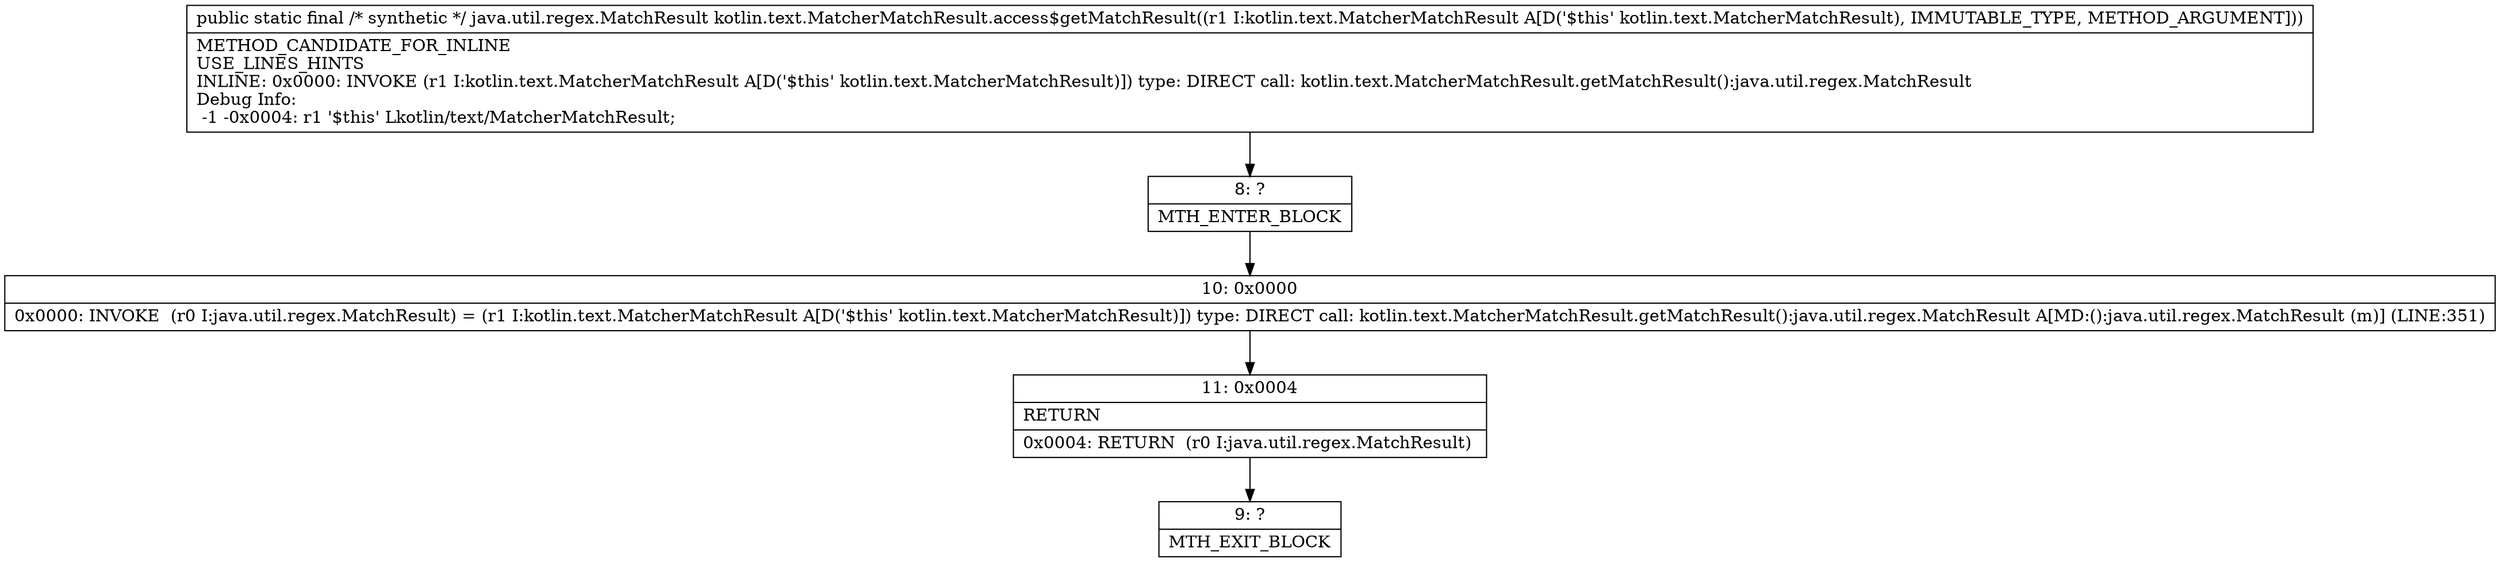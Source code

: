digraph "CFG forkotlin.text.MatcherMatchResult.access$getMatchResult(Lkotlin\/text\/MatcherMatchResult;)Ljava\/util\/regex\/MatchResult;" {
Node_8 [shape=record,label="{8\:\ ?|MTH_ENTER_BLOCK\l}"];
Node_10 [shape=record,label="{10\:\ 0x0000|0x0000: INVOKE  (r0 I:java.util.regex.MatchResult) = (r1 I:kotlin.text.MatcherMatchResult A[D('$this' kotlin.text.MatcherMatchResult)]) type: DIRECT call: kotlin.text.MatcherMatchResult.getMatchResult():java.util.regex.MatchResult A[MD:():java.util.regex.MatchResult (m)] (LINE:351)\l}"];
Node_11 [shape=record,label="{11\:\ 0x0004|RETURN\l|0x0004: RETURN  (r0 I:java.util.regex.MatchResult) \l}"];
Node_9 [shape=record,label="{9\:\ ?|MTH_EXIT_BLOCK\l}"];
MethodNode[shape=record,label="{public static final \/* synthetic *\/ java.util.regex.MatchResult kotlin.text.MatcherMatchResult.access$getMatchResult((r1 I:kotlin.text.MatcherMatchResult A[D('$this' kotlin.text.MatcherMatchResult), IMMUTABLE_TYPE, METHOD_ARGUMENT]))  | METHOD_CANDIDATE_FOR_INLINE\lUSE_LINES_HINTS\lINLINE: 0x0000: INVOKE  (r1 I:kotlin.text.MatcherMatchResult A[D('$this' kotlin.text.MatcherMatchResult)]) type: DIRECT call: kotlin.text.MatcherMatchResult.getMatchResult():java.util.regex.MatchResult\lDebug Info:\l  \-1 \-0x0004: r1 '$this' Lkotlin\/text\/MatcherMatchResult;\l}"];
MethodNode -> Node_8;Node_8 -> Node_10;
Node_10 -> Node_11;
Node_11 -> Node_9;
}


